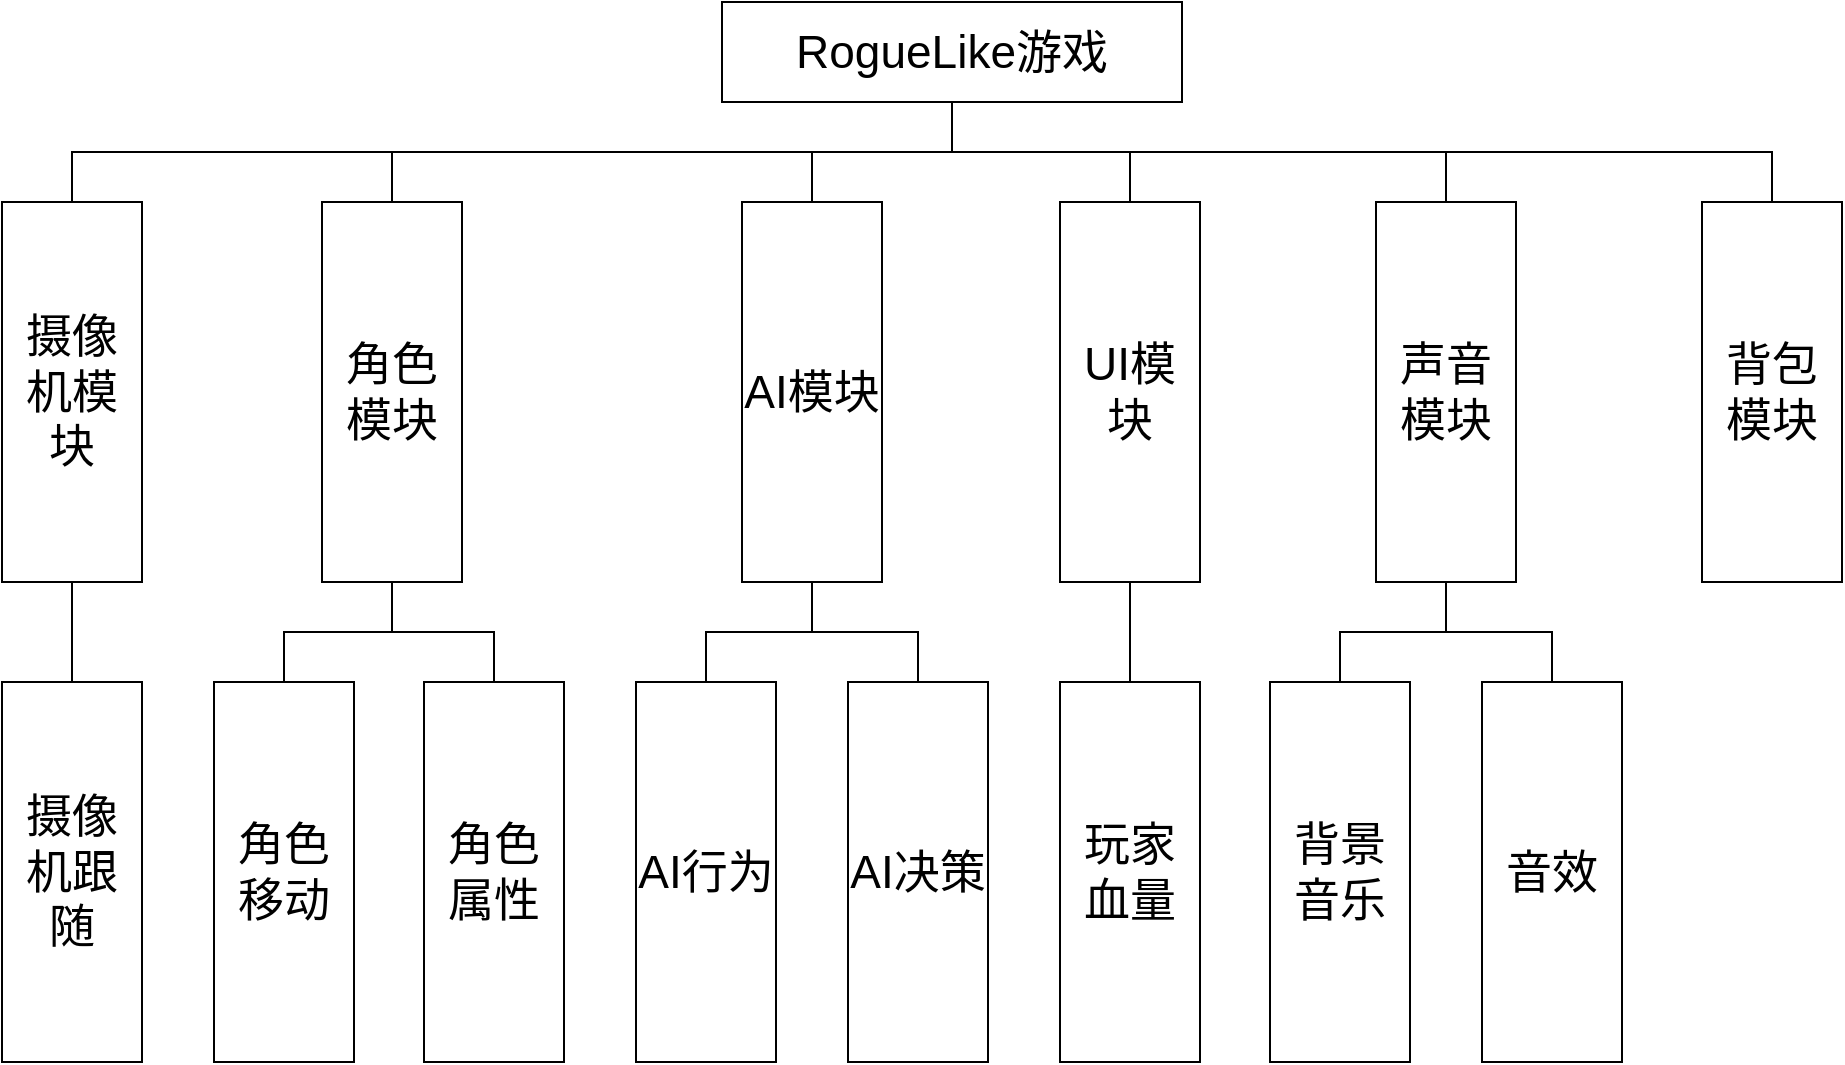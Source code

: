 <mxfile version="24.2.2" type="github">
  <diagram name="第 1 页" id="ARZ3vlUCNHAsFOynymSC">
    <mxGraphModel dx="1221" dy="765" grid="1" gridSize="10" guides="1" tooltips="1" connect="1" arrows="1" fold="1" page="1" pageScale="1" pageWidth="827" pageHeight="1169" math="0" shadow="0">
      <root>
        <mxCell id="0" />
        <mxCell id="1" parent="0" />
        <mxCell id="pDKQwForPUbPkwStvEQX-51" value="" style="edgeStyle=elbowEdgeStyle;rounded=0;orthogonalLoop=1;jettySize=auto;html=1;elbow=vertical;fontSize=23;endArrow=none;endFill=0;startArrow=none;startFill=0;" edge="1" parent="1" source="pDKQwForPUbPkwStvEQX-54" target="pDKQwForPUbPkwStvEQX-56">
          <mxGeometry relative="1" as="geometry" />
        </mxCell>
        <mxCell id="pDKQwForPUbPkwStvEQX-52" style="edgeStyle=elbowEdgeStyle;rounded=0;orthogonalLoop=1;jettySize=auto;html=1;exitX=0.5;exitY=1;exitDx=0;exitDy=0;elbow=vertical;endArrow=none;endFill=0;" edge="1" parent="1" source="pDKQwForPUbPkwStvEQX-54" target="pDKQwForPUbPkwStvEQX-75">
          <mxGeometry relative="1" as="geometry" />
        </mxCell>
        <mxCell id="pDKQwForPUbPkwStvEQX-53" style="edgeStyle=elbowEdgeStyle;rounded=0;orthogonalLoop=1;jettySize=auto;html=1;elbow=vertical;endArrow=none;endFill=0;" edge="1" parent="1" source="pDKQwForPUbPkwStvEQX-54" target="pDKQwForPUbPkwStvEQX-79">
          <mxGeometry relative="1" as="geometry" />
        </mxCell>
        <mxCell id="pDKQwForPUbPkwStvEQX-54" value="RogueLike游戏" style="rounded=0;whiteSpace=wrap;html=1;fontSize=23;flipH=1;" vertex="1" parent="1">
          <mxGeometry x="470" y="110" width="230" height="50" as="geometry" />
        </mxCell>
        <mxCell id="pDKQwForPUbPkwStvEQX-55" value="" style="edgeStyle=elbowEdgeStyle;rounded=0;orthogonalLoop=1;jettySize=auto;html=1;endArrow=none;endFill=0;startArrow=none;startFill=0;elbow=vertical;" edge="1" parent="1" source="pDKQwForPUbPkwStvEQX-56" target="pDKQwForPUbPkwStvEQX-67">
          <mxGeometry relative="1" as="geometry" />
        </mxCell>
        <mxCell id="pDKQwForPUbPkwStvEQX-56" value="摄像机模块" style="whiteSpace=wrap;html=1;rounded=0;horizontal=1;fontSize=23;flipH=1;flipV=1;" vertex="1" parent="1">
          <mxGeometry x="110" y="210" width="70" height="190" as="geometry" />
        </mxCell>
        <mxCell id="pDKQwForPUbPkwStvEQX-57" style="edgeStyle=elbowEdgeStyle;rounded=0;orthogonalLoop=1;jettySize=auto;html=1;fontSize=23;endArrow=none;endFill=0;startArrow=none;startFill=0;elbow=vertical;" edge="1" parent="1" source="pDKQwForPUbPkwStvEQX-60" target="pDKQwForPUbPkwStvEQX-54">
          <mxGeometry relative="1" as="geometry" />
        </mxCell>
        <mxCell id="pDKQwForPUbPkwStvEQX-58" value="" style="edgeStyle=elbowEdgeStyle;rounded=0;orthogonalLoop=1;jettySize=auto;html=1;endArrow=none;endFill=0;startArrow=none;startFill=0;elbow=vertical;" edge="1" parent="1" source="pDKQwForPUbPkwStvEQX-60" target="pDKQwForPUbPkwStvEQX-68">
          <mxGeometry relative="1" as="geometry" />
        </mxCell>
        <mxCell id="pDKQwForPUbPkwStvEQX-59" value="" style="edgeStyle=elbowEdgeStyle;rounded=0;orthogonalLoop=1;jettySize=auto;html=1;startArrow=none;startFill=0;endArrow=none;endFill=0;elbow=vertical;" edge="1" parent="1" source="pDKQwForPUbPkwStvEQX-60" target="pDKQwForPUbPkwStvEQX-69">
          <mxGeometry relative="1" as="geometry" />
        </mxCell>
        <mxCell id="pDKQwForPUbPkwStvEQX-60" value="角色模块" style="whiteSpace=wrap;html=1;rounded=0;fontSize=23;verticalAlign=middle;horizontal=1;labelPosition=center;verticalLabelPosition=middle;align=center;flipH=1;flipV=1;" vertex="1" parent="1">
          <mxGeometry x="270" y="210" width="70" height="190" as="geometry" />
        </mxCell>
        <mxCell id="pDKQwForPUbPkwStvEQX-61" style="edgeStyle=elbowEdgeStyle;rounded=0;orthogonalLoop=1;jettySize=auto;html=1;exitX=0.5;exitY=0;exitDx=0;exitDy=0;fontSize=23;endArrow=none;endFill=0;startArrow=none;startFill=0;elbow=vertical;" edge="1" parent="1" source="pDKQwForPUbPkwStvEQX-63" target="pDKQwForPUbPkwStvEQX-54">
          <mxGeometry relative="1" as="geometry" />
        </mxCell>
        <mxCell id="pDKQwForPUbPkwStvEQX-62" value="" style="edgeStyle=elbowEdgeStyle;rounded=0;orthogonalLoop=1;jettySize=auto;html=1;startArrow=none;startFill=0;endArrow=none;endFill=0;elbow=vertical;" edge="1" parent="1" source="pDKQwForPUbPkwStvEQX-63" target="pDKQwForPUbPkwStvEQX-72">
          <mxGeometry relative="1" as="geometry" />
        </mxCell>
        <mxCell id="pDKQwForPUbPkwStvEQX-63" value="AI模块" style="whiteSpace=wrap;html=1;rounded=0;fontSize=23;flipH=0;flipV=1;" vertex="1" parent="1">
          <mxGeometry x="480" y="210" width="70" height="190" as="geometry" />
        </mxCell>
        <mxCell id="pDKQwForPUbPkwStvEQX-64" style="edgeStyle=elbowEdgeStyle;rounded=0;orthogonalLoop=1;jettySize=auto;html=1;exitX=0.5;exitY=0;exitDx=0;exitDy=0;fontSize=23;endArrow=none;endFill=0;startArrow=none;startFill=0;elbow=vertical;" edge="1" parent="1" source="pDKQwForPUbPkwStvEQX-66" target="pDKQwForPUbPkwStvEQX-54">
          <mxGeometry relative="1" as="geometry" />
        </mxCell>
        <mxCell id="pDKQwForPUbPkwStvEQX-65" value="" style="edgeStyle=elbowEdgeStyle;rounded=0;orthogonalLoop=1;jettySize=auto;html=1;elbow=vertical;endArrow=none;endFill=0;" edge="1" parent="1" source="pDKQwForPUbPkwStvEQX-66" target="pDKQwForPUbPkwStvEQX-76">
          <mxGeometry relative="1" as="geometry" />
        </mxCell>
        <mxCell id="pDKQwForPUbPkwStvEQX-66" value="UI模块" style="whiteSpace=wrap;html=1;rounded=0;fontSize=23;flipH=0;flipV=1;" vertex="1" parent="1">
          <mxGeometry x="639" y="210" width="70" height="190" as="geometry" />
        </mxCell>
        <mxCell id="pDKQwForPUbPkwStvEQX-67" value="摄像机跟随" style="whiteSpace=wrap;html=1;rounded=0;horizontal=1;fontSize=23;flipH=1;flipV=0;" vertex="1" parent="1">
          <mxGeometry x="110" y="450" width="70" height="190" as="geometry" />
        </mxCell>
        <mxCell id="pDKQwForPUbPkwStvEQX-68" value="角色移动" style="whiteSpace=wrap;html=1;rounded=0;fontSize=23;verticalAlign=middle;horizontal=1;labelPosition=center;verticalLabelPosition=middle;align=center;flipH=1;flipV=0;" vertex="1" parent="1">
          <mxGeometry x="216" y="450" width="70" height="190" as="geometry" />
        </mxCell>
        <mxCell id="pDKQwForPUbPkwStvEQX-69" value="角色属性" style="whiteSpace=wrap;html=1;rounded=0;fontSize=23;verticalAlign=middle;horizontal=1;labelPosition=center;verticalLabelPosition=middle;align=center;flipH=1;flipV=0;" vertex="1" parent="1">
          <mxGeometry x="321" y="450" width="70" height="190" as="geometry" />
        </mxCell>
        <mxCell id="pDKQwForPUbPkwStvEQX-70" style="edgeStyle=elbowEdgeStyle;rounded=0;orthogonalLoop=1;jettySize=auto;html=1;exitX=0.5;exitY=0;exitDx=0;exitDy=0;startArrow=none;startFill=0;endArrow=none;endFill=0;elbow=vertical;" edge="1" parent="1" source="pDKQwForPUbPkwStvEQX-71" target="pDKQwForPUbPkwStvEQX-63">
          <mxGeometry relative="1" as="geometry" />
        </mxCell>
        <mxCell id="pDKQwForPUbPkwStvEQX-71" value="AI决策" style="whiteSpace=wrap;html=1;rounded=0;fontSize=23;flipH=0;flipV=0;" vertex="1" parent="1">
          <mxGeometry x="533" y="450" width="70" height="190" as="geometry" />
        </mxCell>
        <mxCell id="pDKQwForPUbPkwStvEQX-72" value="AI行为" style="whiteSpace=wrap;html=1;rounded=0;fontSize=23;flipH=0;flipV=0;" vertex="1" parent="1">
          <mxGeometry x="427" y="450" width="70" height="190" as="geometry" />
        </mxCell>
        <mxCell id="pDKQwForPUbPkwStvEQX-73" value="" style="edgeStyle=elbowEdgeStyle;rounded=0;orthogonalLoop=1;jettySize=auto;html=1;elbow=vertical;endArrow=none;endFill=0;" edge="1" parent="1" source="pDKQwForPUbPkwStvEQX-75" target="pDKQwForPUbPkwStvEQX-77">
          <mxGeometry relative="1" as="geometry" />
        </mxCell>
        <mxCell id="pDKQwForPUbPkwStvEQX-74" style="edgeStyle=elbowEdgeStyle;rounded=0;orthogonalLoop=1;jettySize=auto;html=1;elbow=vertical;endArrow=none;endFill=0;" edge="1" parent="1" source="pDKQwForPUbPkwStvEQX-75" target="pDKQwForPUbPkwStvEQX-78">
          <mxGeometry relative="1" as="geometry" />
        </mxCell>
        <mxCell id="pDKQwForPUbPkwStvEQX-75" value="声音模块" style="whiteSpace=wrap;html=1;rounded=0;fontSize=23;flipH=1;flipV=1;" vertex="1" parent="1">
          <mxGeometry x="797" y="210" width="70" height="190" as="geometry" />
        </mxCell>
        <mxCell id="pDKQwForPUbPkwStvEQX-76" value="玩家血量" style="whiteSpace=wrap;html=1;rounded=0;fontSize=23;flipH=0;" vertex="1" parent="1">
          <mxGeometry x="639" y="450" width="70" height="190" as="geometry" />
        </mxCell>
        <mxCell id="pDKQwForPUbPkwStvEQX-77" value="背景音乐" style="whiteSpace=wrap;html=1;rounded=0;fontSize=23;flipH=1;" vertex="1" parent="1">
          <mxGeometry x="744" y="450" width="70" height="190" as="geometry" />
        </mxCell>
        <mxCell id="pDKQwForPUbPkwStvEQX-78" value="音效" style="whiteSpace=wrap;html=1;rounded=0;fontSize=23;flipH=1;" vertex="1" parent="1">
          <mxGeometry x="850" y="450" width="70" height="190" as="geometry" />
        </mxCell>
        <mxCell id="pDKQwForPUbPkwStvEQX-79" value="背包模块" style="whiteSpace=wrap;html=1;rounded=0;fontSize=23;flipH=1;flipV=1;" vertex="1" parent="1">
          <mxGeometry x="960" y="210" width="70" height="190" as="geometry" />
        </mxCell>
      </root>
    </mxGraphModel>
  </diagram>
</mxfile>
